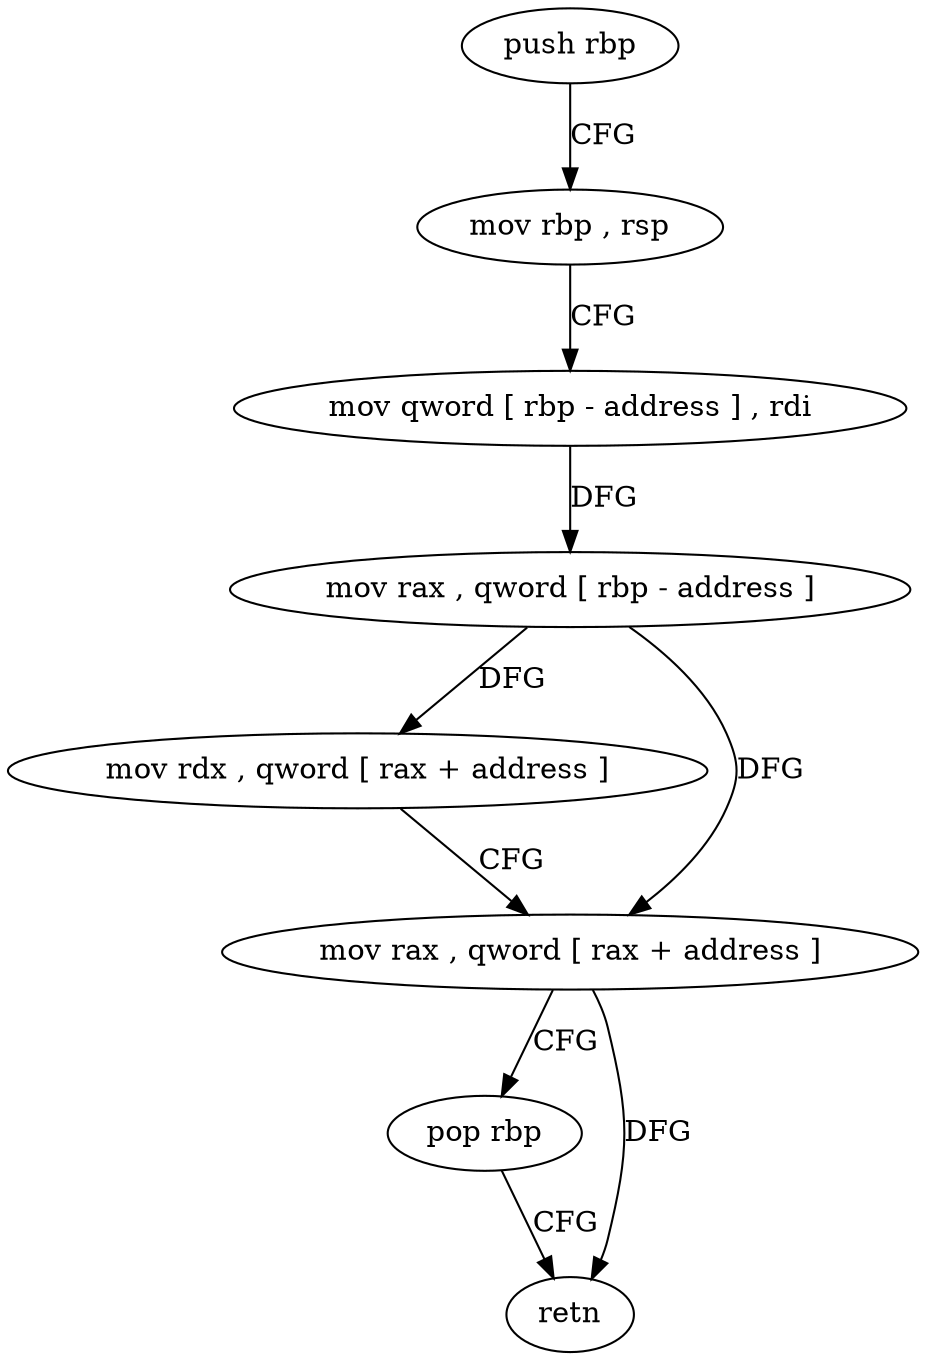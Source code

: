 digraph "func" {
"4457341" [label = "push rbp" ]
"4457342" [label = "mov rbp , rsp" ]
"4457345" [label = "mov qword [ rbp - address ] , rdi" ]
"4457349" [label = "mov rax , qword [ rbp - address ]" ]
"4457353" [label = "mov rdx , qword [ rax + address ]" ]
"4457357" [label = "mov rax , qword [ rax + address ]" ]
"4457361" [label = "pop rbp" ]
"4457362" [label = "retn" ]
"4457341" -> "4457342" [ label = "CFG" ]
"4457342" -> "4457345" [ label = "CFG" ]
"4457345" -> "4457349" [ label = "DFG" ]
"4457349" -> "4457353" [ label = "DFG" ]
"4457349" -> "4457357" [ label = "DFG" ]
"4457353" -> "4457357" [ label = "CFG" ]
"4457357" -> "4457361" [ label = "CFG" ]
"4457357" -> "4457362" [ label = "DFG" ]
"4457361" -> "4457362" [ label = "CFG" ]
}
